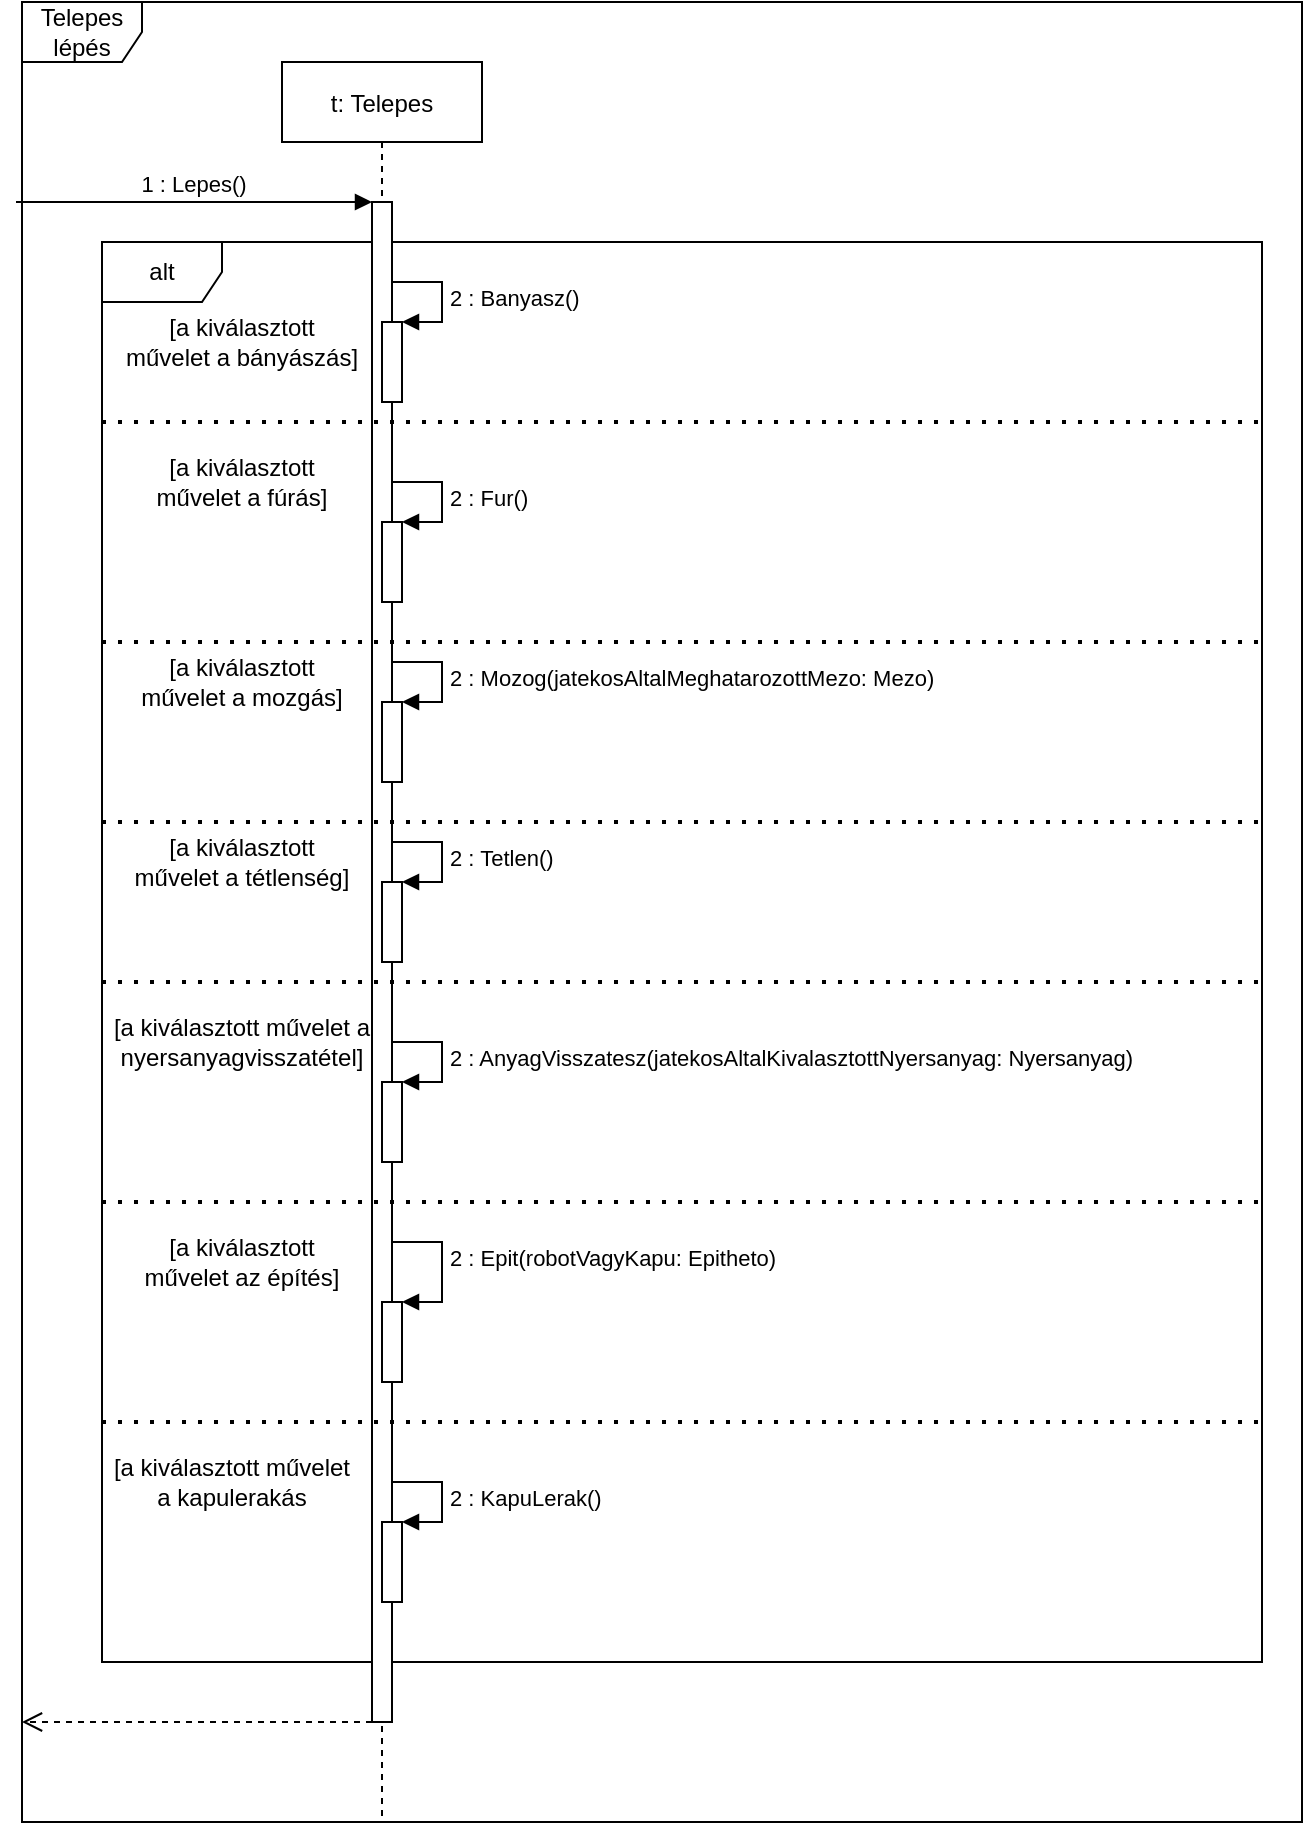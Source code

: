 <mxfile version="14.4.3" type="github">
  <diagram id="kgpKYQtTHZ0yAKxKKP6v" name="Page-1">
    <mxGraphModel dx="2414" dy="1014" grid="1" gridSize="10" guides="1" tooltips="1" connect="1" arrows="1" fold="1" page="1" pageScale="1" pageWidth="850" pageHeight="1100" math="0" shadow="0">
      <root>
        <mxCell id="0" />
        <mxCell id="1" parent="0" />
        <mxCell id="OJHVrh3Ytr9lQXy4VEQ4-1" value="Telepes lépés" style="shape=umlFrame;whiteSpace=wrap;html=1;" vertex="1" parent="1">
          <mxGeometry x="-10" y="50" width="640" height="910" as="geometry" />
        </mxCell>
        <mxCell id="uRkDX2cLYLujfDHaDzAk-1" value="alt" style="shape=umlFrame;whiteSpace=wrap;html=1;" parent="1" vertex="1">
          <mxGeometry x="30" y="170" width="580" height="710" as="geometry" />
        </mxCell>
        <mxCell id="3nuBFxr9cyL0pnOWT2aG-1" value="t: Telepes" style="shape=umlLifeline;perimeter=lifelinePerimeter;container=1;collapsible=0;recursiveResize=0;rounded=0;shadow=0;strokeWidth=1;" parent="1" vertex="1">
          <mxGeometry x="120" y="80" width="100" height="880" as="geometry" />
        </mxCell>
        <mxCell id="3nuBFxr9cyL0pnOWT2aG-2" value="" style="points=[];perimeter=orthogonalPerimeter;rounded=0;shadow=0;strokeWidth=1;" parent="3nuBFxr9cyL0pnOWT2aG-1" vertex="1">
          <mxGeometry x="45" y="70" width="10" height="760" as="geometry" />
        </mxCell>
        <mxCell id="3nuBFxr9cyL0pnOWT2aG-7" value="" style="verticalAlign=bottom;endArrow=open;dashed=1;endSize=8;shadow=0;strokeWidth=1;" parent="1" source="3nuBFxr9cyL0pnOWT2aG-2" edge="1">
          <mxGeometry relative="1" as="geometry">
            <mxPoint x="-10" y="910" as="targetPoint" />
            <mxPoint x="345" y="312.0" as="sourcePoint" />
          </mxGeometry>
        </mxCell>
        <mxCell id="uRkDX2cLYLujfDHaDzAk-2" value="" style="html=1;points=[];perimeter=orthogonalPerimeter;" parent="1" vertex="1">
          <mxGeometry x="170" y="210" width="10" height="40" as="geometry" />
        </mxCell>
        <mxCell id="uRkDX2cLYLujfDHaDzAk-3" value="2 : Banyasz()" style="edgeStyle=orthogonalEdgeStyle;html=1;align=left;spacingLeft=2;endArrow=block;rounded=0;entryX=1;entryY=0;" parent="1" target="uRkDX2cLYLujfDHaDzAk-2" edge="1">
          <mxGeometry relative="1" as="geometry">
            <mxPoint x="175" y="190" as="sourcePoint" />
            <Array as="points">
              <mxPoint x="200" y="190" />
            </Array>
          </mxGeometry>
        </mxCell>
        <mxCell id="uRkDX2cLYLujfDHaDzAk-4" value="" style="html=1;points=[];perimeter=orthogonalPerimeter;" parent="1" vertex="1">
          <mxGeometry x="170" y="310" width="10" height="40" as="geometry" />
        </mxCell>
        <mxCell id="uRkDX2cLYLujfDHaDzAk-5" value="2 : Fur()" style="edgeStyle=orthogonalEdgeStyle;html=1;align=left;spacingLeft=2;endArrow=block;rounded=0;entryX=1;entryY=0;" parent="1" target="uRkDX2cLYLujfDHaDzAk-4" edge="1">
          <mxGeometry relative="1" as="geometry">
            <mxPoint x="175" y="290" as="sourcePoint" />
            <Array as="points">
              <mxPoint x="200" y="290" />
            </Array>
          </mxGeometry>
        </mxCell>
        <mxCell id="uRkDX2cLYLujfDHaDzAk-6" value="" style="html=1;points=[];perimeter=orthogonalPerimeter;" parent="1" vertex="1">
          <mxGeometry x="170" y="400" width="10" height="40" as="geometry" />
        </mxCell>
        <mxCell id="uRkDX2cLYLujfDHaDzAk-7" value="2 : Mozog(jatekosAltalMeghatarozottMezo: Mezo)" style="edgeStyle=orthogonalEdgeStyle;html=1;align=left;spacingLeft=2;endArrow=block;rounded=0;entryX=1;entryY=0;" parent="1" target="uRkDX2cLYLujfDHaDzAk-6" edge="1">
          <mxGeometry relative="1" as="geometry">
            <mxPoint x="175" y="380" as="sourcePoint" />
            <Array as="points">
              <mxPoint x="200" y="380" />
            </Array>
          </mxGeometry>
        </mxCell>
        <mxCell id="uRkDX2cLYLujfDHaDzAk-8" value="" style="html=1;points=[];perimeter=orthogonalPerimeter;" parent="1" vertex="1">
          <mxGeometry x="170" y="490" width="10" height="40" as="geometry" />
        </mxCell>
        <mxCell id="uRkDX2cLYLujfDHaDzAk-9" value="2 : Tetlen()" style="edgeStyle=orthogonalEdgeStyle;html=1;align=left;spacingLeft=2;endArrow=block;rounded=0;entryX=1;entryY=0;" parent="1" target="uRkDX2cLYLujfDHaDzAk-8" edge="1">
          <mxGeometry relative="1" as="geometry">
            <mxPoint x="175" y="470" as="sourcePoint" />
            <Array as="points">
              <mxPoint x="200" y="470" />
            </Array>
          </mxGeometry>
        </mxCell>
        <mxCell id="uRkDX2cLYLujfDHaDzAk-10" value="" style="html=1;points=[];perimeter=orthogonalPerimeter;" parent="1" vertex="1">
          <mxGeometry x="170" y="590" width="10" height="40" as="geometry" />
        </mxCell>
        <mxCell id="uRkDX2cLYLujfDHaDzAk-11" value="2 : AnyagVisszatesz(jatekosAltalKivalasztottNyersanyag: Nyersanyag)" style="edgeStyle=orthogonalEdgeStyle;html=1;align=left;spacingLeft=2;endArrow=block;rounded=0;entryX=1;entryY=0;" parent="1" target="uRkDX2cLYLujfDHaDzAk-10" edge="1">
          <mxGeometry relative="1" as="geometry">
            <mxPoint x="175" y="570" as="sourcePoint" />
            <Array as="points">
              <mxPoint x="200" y="570" />
            </Array>
          </mxGeometry>
        </mxCell>
        <mxCell id="uRkDX2cLYLujfDHaDzAk-12" value="" style="html=1;points=[];perimeter=orthogonalPerimeter;" parent="1" vertex="1">
          <mxGeometry x="170" y="700" width="10" height="40" as="geometry" />
        </mxCell>
        <mxCell id="uRkDX2cLYLujfDHaDzAk-13" value="2 : Epit(robotVagyKapu: Epitheto)" style="edgeStyle=orthogonalEdgeStyle;html=1;align=left;spacingLeft=2;endArrow=block;rounded=0;entryX=1;entryY=0;" parent="1" target="uRkDX2cLYLujfDHaDzAk-12" edge="1">
          <mxGeometry relative="1" as="geometry">
            <mxPoint x="175" y="660" as="sourcePoint" />
            <Array as="points">
              <mxPoint x="175" y="670" />
              <mxPoint x="200" y="670" />
              <mxPoint x="200" y="700" />
            </Array>
          </mxGeometry>
        </mxCell>
        <mxCell id="uRkDX2cLYLujfDHaDzAk-14" value="" style="html=1;points=[];perimeter=orthogonalPerimeter;" parent="1" vertex="1">
          <mxGeometry x="170" y="810" width="10" height="40" as="geometry" />
        </mxCell>
        <mxCell id="uRkDX2cLYLujfDHaDzAk-15" value="2 : KapuLerak()" style="edgeStyle=orthogonalEdgeStyle;html=1;align=left;spacingLeft=2;endArrow=block;rounded=0;entryX=1;entryY=0;" parent="1" target="uRkDX2cLYLujfDHaDzAk-14" edge="1">
          <mxGeometry relative="1" as="geometry">
            <mxPoint x="175" y="790" as="sourcePoint" />
            <Array as="points">
              <mxPoint x="200" y="790" />
            </Array>
          </mxGeometry>
        </mxCell>
        <mxCell id="uRkDX2cLYLujfDHaDzAk-16" value="" style="endArrow=none;dashed=1;html=1;dashPattern=1 3;strokeWidth=2;" parent="1" edge="1">
          <mxGeometry width="50" height="50" relative="1" as="geometry">
            <mxPoint x="30" y="260" as="sourcePoint" />
            <mxPoint x="610" y="260" as="targetPoint" />
          </mxGeometry>
        </mxCell>
        <mxCell id="uRkDX2cLYLujfDHaDzAk-18" value="" style="endArrow=none;dashed=1;html=1;dashPattern=1 3;strokeWidth=2;" parent="1" edge="1">
          <mxGeometry width="50" height="50" relative="1" as="geometry">
            <mxPoint x="30" y="370" as="sourcePoint" />
            <mxPoint x="610" y="370" as="targetPoint" />
          </mxGeometry>
        </mxCell>
        <mxCell id="uRkDX2cLYLujfDHaDzAk-19" value="" style="endArrow=none;dashed=1;html=1;dashPattern=1 3;strokeWidth=2;" parent="1" edge="1">
          <mxGeometry width="50" height="50" relative="1" as="geometry">
            <mxPoint x="30" y="460" as="sourcePoint" />
            <mxPoint x="610" y="460" as="targetPoint" />
          </mxGeometry>
        </mxCell>
        <mxCell id="uRkDX2cLYLujfDHaDzAk-20" value="" style="endArrow=none;dashed=1;html=1;dashPattern=1 3;strokeWidth=2;" parent="1" edge="1">
          <mxGeometry width="50" height="50" relative="1" as="geometry">
            <mxPoint x="30" y="540" as="sourcePoint" />
            <mxPoint x="610" y="540" as="targetPoint" />
          </mxGeometry>
        </mxCell>
        <mxCell id="uRkDX2cLYLujfDHaDzAk-21" value="" style="endArrow=none;dashed=1;html=1;dashPattern=1 3;strokeWidth=2;" parent="1" edge="1">
          <mxGeometry width="50" height="50" relative="1" as="geometry">
            <mxPoint x="30" y="650" as="sourcePoint" />
            <mxPoint x="610" y="650" as="targetPoint" />
          </mxGeometry>
        </mxCell>
        <mxCell id="uRkDX2cLYLujfDHaDzAk-22" value="" style="endArrow=none;dashed=1;html=1;dashPattern=1 3;strokeWidth=2;" parent="1" edge="1">
          <mxGeometry width="50" height="50" relative="1" as="geometry">
            <mxPoint x="30" y="760" as="sourcePoint" />
            <mxPoint x="610" y="760" as="targetPoint" />
          </mxGeometry>
        </mxCell>
        <mxCell id="uRkDX2cLYLujfDHaDzAk-23" value="[a kiválasztott művelet a bányászás]" style="text;html=1;strokeColor=none;fillColor=none;align=center;verticalAlign=middle;whiteSpace=wrap;rounded=0;" parent="1" vertex="1">
          <mxGeometry x="40" y="210" width="120" height="20" as="geometry" />
        </mxCell>
        <mxCell id="uRkDX2cLYLujfDHaDzAk-24" value="[a kiválasztott művelet a fúrás&lt;span style=&quot;color: rgba(0 , 0 , 0 , 0) ; font-family: monospace ; font-size: 0px&quot;&gt;CmxGraphModel%3E%3Croot%3E%3CmxCell%20id%3D%220%22%2F%3E%3CmxCell%20id%3D%221%22%20parent%3D%220%22%2F%3E%3CmxCell%20id%3D%222%22%20value%3D%22%5Ba%20kiv%C3%A1lasztott%20m%C5%B1velet%20a%20b%C3%A1ny%C3%A1sz%C3%A1s%5D%22%20style%3D%22text%3Bhtml%3D1%3BstrokeColor%3Dnone%3BfillColor%3Dnone%3Balign%3Dcenter%3BverticalAlign%3Dmiddle%3BwhiteSpace%3Dwrap%3Brounded%3D0%3B%22%20vertex%3D%221%22%20parent%3D%221%22%3E%3CmxGeometry%20x%3D%2240%22%20y%3D%22210%22%20width%3D%22120%22%20height%3D%2220%22%20as%3D%22geometry%22%2F%3E%3C%2FmxCell%3E%3C%2Froot%3E%3C%2FmxGraphModel%3E&lt;/span&gt;]" style="text;html=1;strokeColor=none;fillColor=none;align=center;verticalAlign=middle;whiteSpace=wrap;rounded=0;" parent="1" vertex="1">
          <mxGeometry x="40" y="280" width="120" height="20" as="geometry" />
        </mxCell>
        <mxCell id="uRkDX2cLYLujfDHaDzAk-25" value="[a kiválasztott művelet a mozgás]" style="text;html=1;strokeColor=none;fillColor=none;align=center;verticalAlign=middle;whiteSpace=wrap;rounded=0;" parent="1" vertex="1">
          <mxGeometry x="40" y="380" width="120" height="20" as="geometry" />
        </mxCell>
        <mxCell id="uRkDX2cLYLujfDHaDzAk-26" value="[a kiválasztott művelet a tétlenség]" style="text;html=1;strokeColor=none;fillColor=none;align=center;verticalAlign=middle;whiteSpace=wrap;rounded=0;" parent="1" vertex="1">
          <mxGeometry x="40" y="470" width="120" height="20" as="geometry" />
        </mxCell>
        <mxCell id="uRkDX2cLYLujfDHaDzAk-28" value="[a kiválasztott művelet a nyersanyagvisszatétel]" style="text;html=1;strokeColor=none;fillColor=none;align=center;verticalAlign=middle;whiteSpace=wrap;rounded=0;" parent="1" vertex="1">
          <mxGeometry x="30" y="560" width="140" height="20" as="geometry" />
        </mxCell>
        <mxCell id="uRkDX2cLYLujfDHaDzAk-29" value="[a kiválasztott művelet az építés]" style="text;html=1;strokeColor=none;fillColor=none;align=center;verticalAlign=middle;whiteSpace=wrap;rounded=0;" parent="1" vertex="1">
          <mxGeometry x="40" y="670" width="120" height="20" as="geometry" />
        </mxCell>
        <mxCell id="uRkDX2cLYLujfDHaDzAk-30" value="[a kiválasztott művelet a kapulerakás" style="text;html=1;strokeColor=none;fillColor=none;align=center;verticalAlign=middle;whiteSpace=wrap;rounded=0;" parent="1" vertex="1">
          <mxGeometry x="30" y="780" width="130" height="20" as="geometry" />
        </mxCell>
        <mxCell id="3nuBFxr9cyL0pnOWT2aG-3" value="1 : Lepes()" style="verticalAlign=bottom;startArrow=none;endArrow=block;startSize=8;shadow=0;strokeWidth=1;startFill=0;" parent="1" target="3nuBFxr9cyL0pnOWT2aG-2" edge="1">
          <mxGeometry relative="1" as="geometry">
            <mxPoint x="-13" y="150" as="sourcePoint" />
          </mxGeometry>
        </mxCell>
      </root>
    </mxGraphModel>
  </diagram>
</mxfile>

